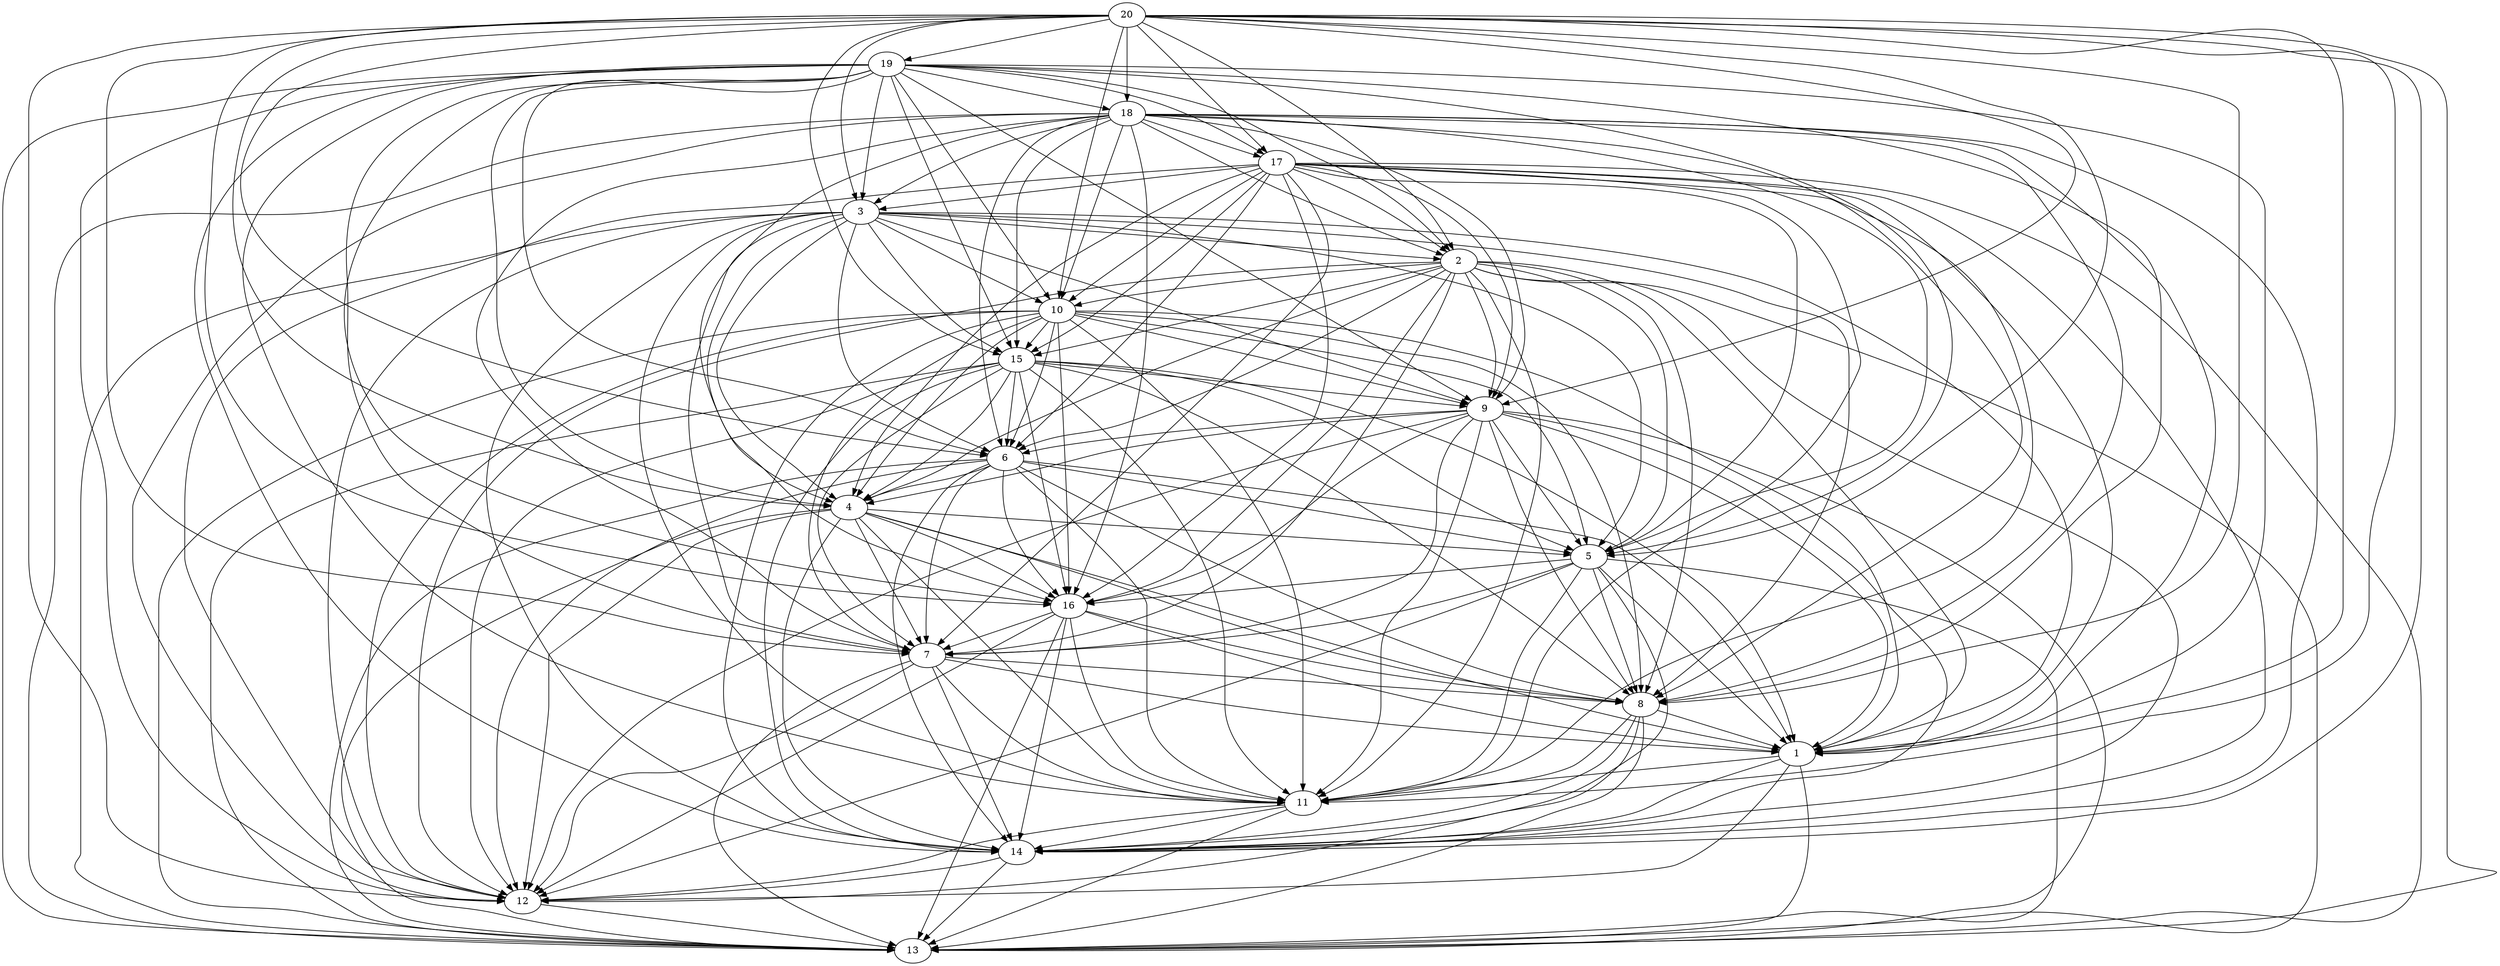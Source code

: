 digraph "./src/../output/lab3/matrix-3/graph.gv" {
	1
	2
	3
	4
	5
	6
	7
	8
	9
	10
	11
	12
	13
	14
	15
	16
	17
	18
	19
	20
	1 -> 11
	1 -> 12
	1 -> 13
	1 -> 14
	2 -> 1
	2 -> 4
	2 -> 5
	2 -> 6
	2 -> 7
	2 -> 8
	2 -> 9
	2 -> 10
	2 -> 11
	2 -> 12
	2 -> 13
	2 -> 14
	2 -> 15
	2 -> 16
	3 -> 1
	3 -> 2
	3 -> 4
	3 -> 5
	3 -> 6
	3 -> 7
	3 -> 8
	3 -> 9
	3 -> 10
	3 -> 11
	3 -> 12
	3 -> 13
	3 -> 14
	3 -> 15
	3 -> 16
	4 -> 1
	4 -> 5
	4 -> 7
	4 -> 8
	4 -> 11
	4 -> 12
	4 -> 13
	4 -> 14
	4 -> 16
	5 -> 1
	5 -> 7
	5 -> 8
	5 -> 11
	5 -> 12
	5 -> 13
	5 -> 14
	5 -> 16
	6 -> 1
	6 -> 4
	6 -> 5
	6 -> 7
	6 -> 8
	6 -> 11
	6 -> 12
	6 -> 13
	6 -> 14
	6 -> 16
	7 -> 1
	7 -> 8
	7 -> 11
	7 -> 12
	7 -> 13
	7 -> 14
	8 -> 1
	8 -> 11
	8 -> 12
	8 -> 13
	8 -> 14
	9 -> 1
	9 -> 4
	9 -> 5
	9 -> 6
	9 -> 7
	9 -> 8
	9 -> 11
	9 -> 12
	9 -> 13
	9 -> 14
	9 -> 16
	10 -> 1
	10 -> 4
	10 -> 5
	10 -> 6
	10 -> 7
	10 -> 8
	10 -> 9
	10 -> 11
	10 -> 12
	10 -> 13
	10 -> 14
	10 -> 15
	10 -> 16
	11 -> 12
	11 -> 13
	11 -> 14
	12 -> 13
	14 -> 12
	14 -> 13
	15 -> 1
	15 -> 4
	15 -> 5
	15 -> 6
	15 -> 7
	15 -> 8
	15 -> 9
	15 -> 11
	15 -> 12
	15 -> 13
	15 -> 14
	15 -> 16
	16 -> 1
	16 -> 7
	16 -> 8
	16 -> 11
	16 -> 12
	16 -> 13
	16 -> 14
	17 -> 1
	17 -> 2
	17 -> 3
	17 -> 4
	17 -> 5
	17 -> 6
	17 -> 7
	17 -> 8
	17 -> 9
	17 -> 10
	17 -> 11
	17 -> 12
	17 -> 13
	17 -> 14
	17 -> 15
	17 -> 16
	18 -> 1
	18 -> 2
	18 -> 3
	18 -> 4
	18 -> 5
	18 -> 6
	18 -> 7
	18 -> 8
	18 -> 9
	18 -> 10
	18 -> 11
	18 -> 12
	18 -> 13
	18 -> 14
	18 -> 15
	18 -> 16
	18 -> 17
	19 -> 1
	19 -> 2
	19 -> 3
	19 -> 4
	19 -> 5
	19 -> 6
	19 -> 7
	19 -> 8
	19 -> 9
	19 -> 10
	19 -> 11
	19 -> 12
	19 -> 13
	19 -> 14
	19 -> 15
	19 -> 16
	19 -> 17
	19 -> 18
	20 -> 1
	20 -> 2
	20 -> 3
	20 -> 4
	20 -> 5
	20 -> 6
	20 -> 7
	20 -> 8
	20 -> 9
	20 -> 10
	20 -> 11
	20 -> 12
	20 -> 13
	20 -> 14
	20 -> 15
	20 -> 16
	20 -> 17
	20 -> 18
	20 -> 19
}
